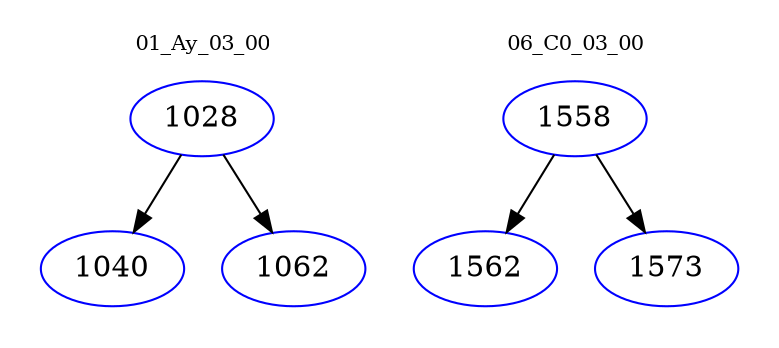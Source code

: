 digraph{
subgraph cluster_0 {
color = white
label = "01_Ay_03_00";
fontsize=10;
T0_1028 [label="1028", color="blue"]
T0_1028 -> T0_1040 [color="black"]
T0_1040 [label="1040", color="blue"]
T0_1028 -> T0_1062 [color="black"]
T0_1062 [label="1062", color="blue"]
}
subgraph cluster_1 {
color = white
label = "06_C0_03_00";
fontsize=10;
T1_1558 [label="1558", color="blue"]
T1_1558 -> T1_1562 [color="black"]
T1_1562 [label="1562", color="blue"]
T1_1558 -> T1_1573 [color="black"]
T1_1573 [label="1573", color="blue"]
}
}
